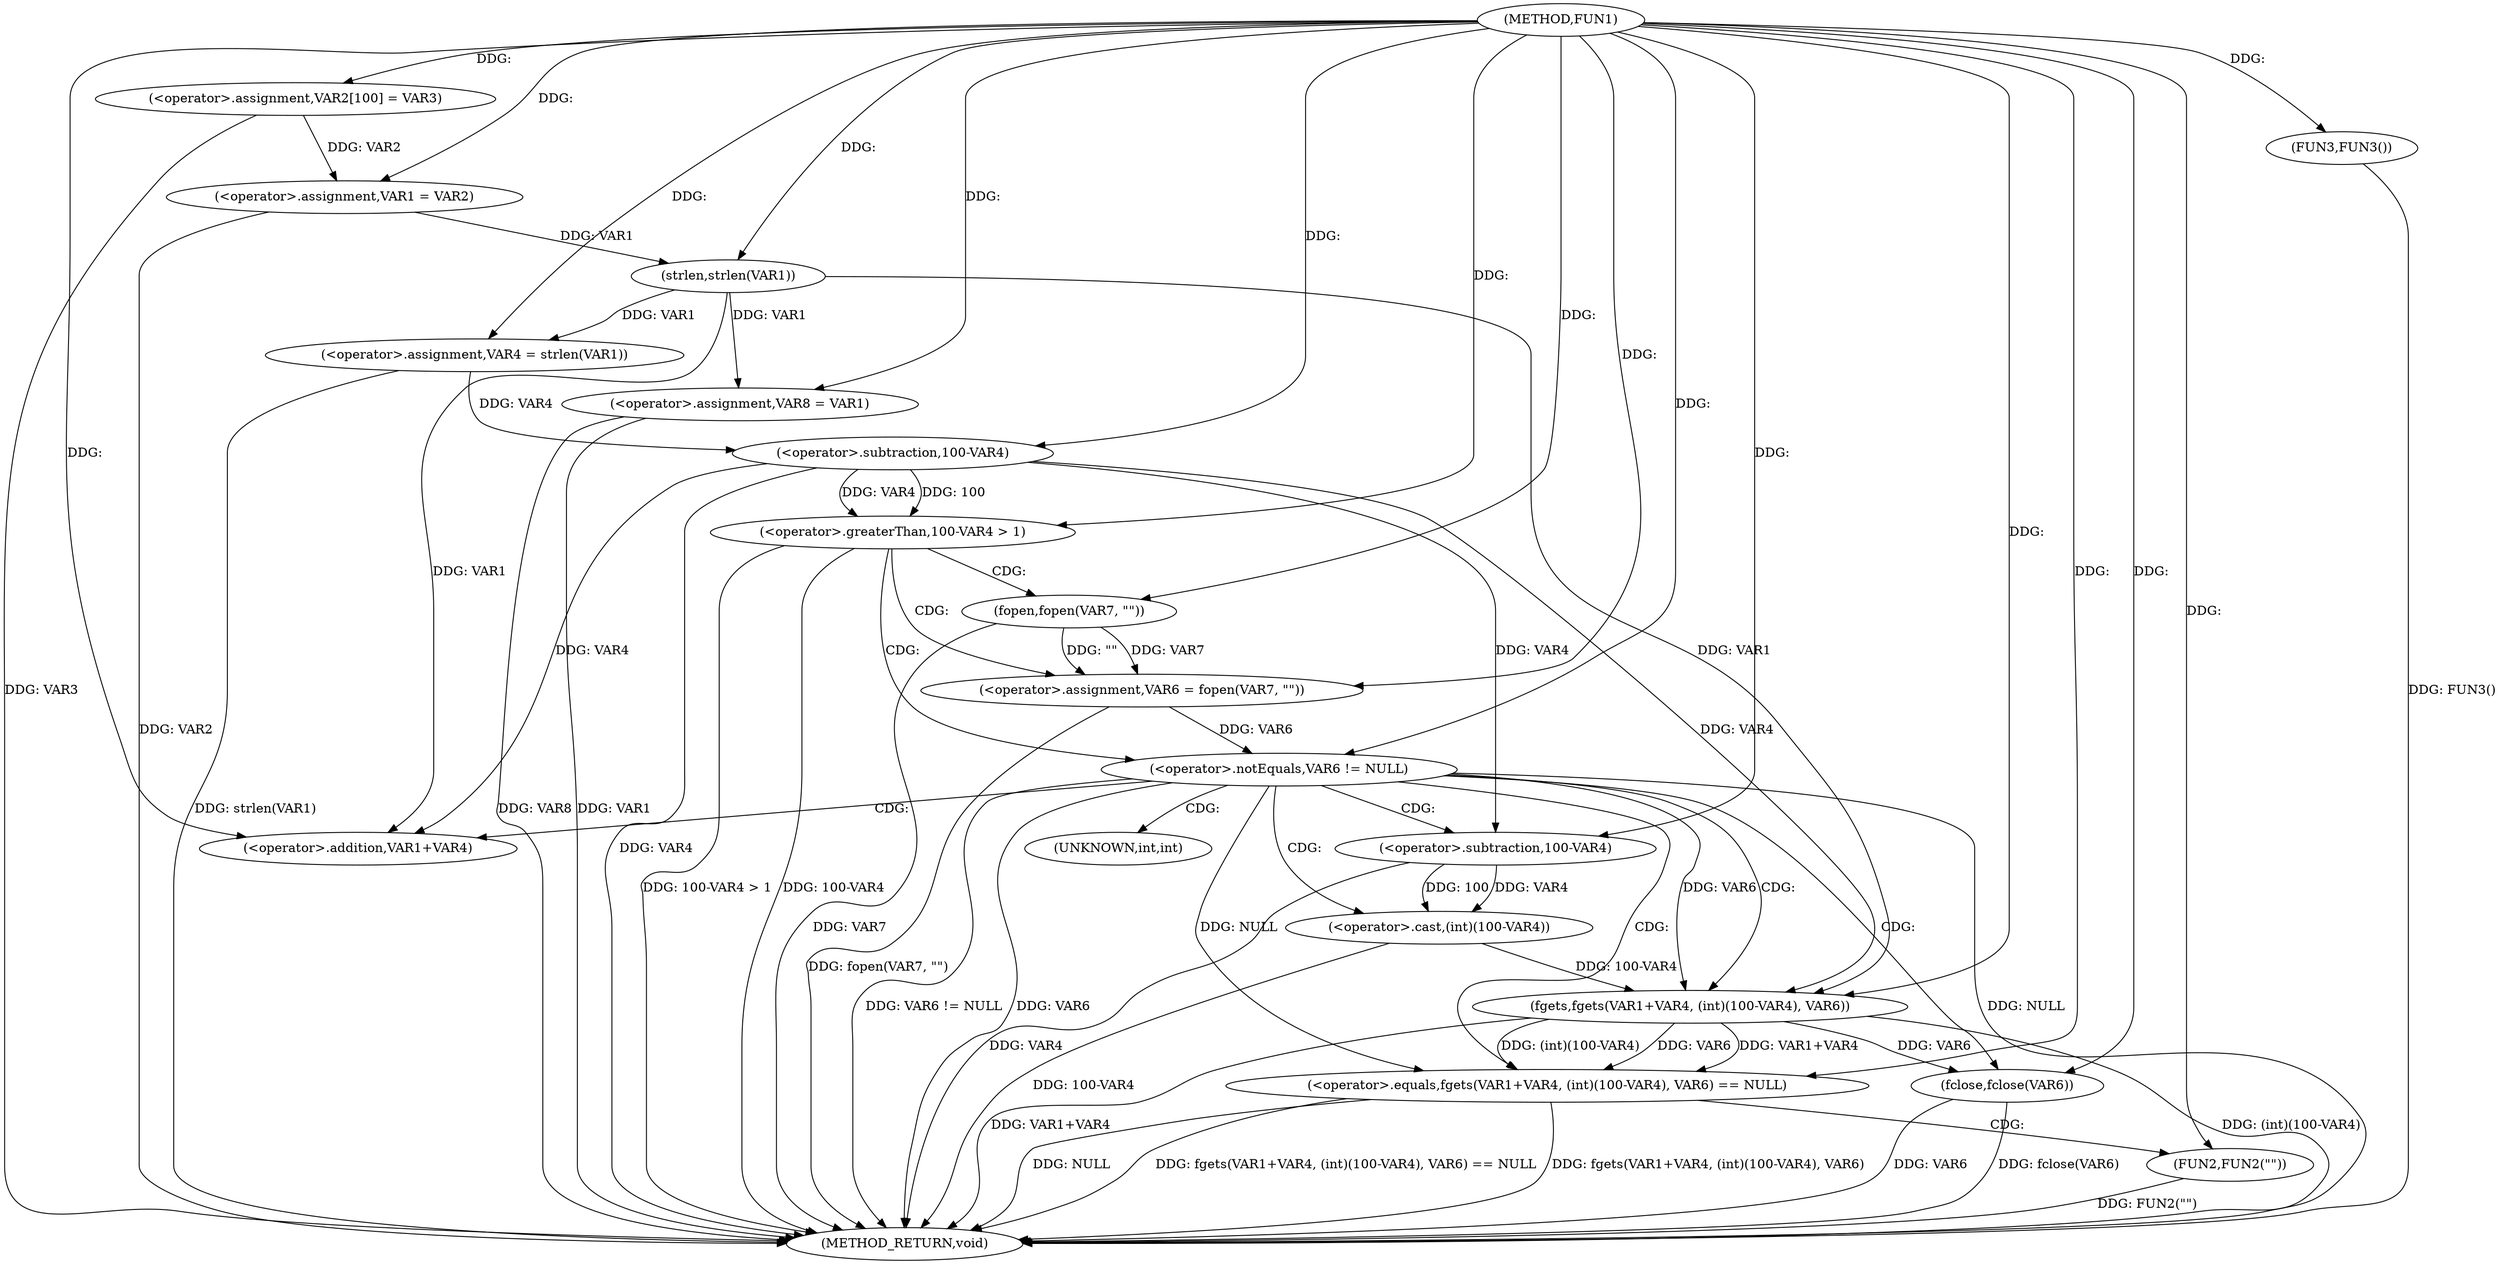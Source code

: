 digraph FUN1 {  
"1000100" [label = "(METHOD,FUN1)" ]
"1000156" [label = "(METHOD_RETURN,void)" ]
"1000104" [label = "(<operator>.assignment,VAR2[100] = VAR3)" ]
"1000107" [label = "(<operator>.assignment,VAR1 = VAR2)" ]
"1000112" [label = "(<operator>.assignment,VAR4 = strlen(VAR1))" ]
"1000114" [label = "(strlen,strlen(VAR1))" ]
"1000118" [label = "(<operator>.greaterThan,100-VAR4 > 1)" ]
"1000119" [label = "(<operator>.subtraction,100-VAR4)" ]
"1000124" [label = "(<operator>.assignment,VAR6 = fopen(VAR7, \"\"))" ]
"1000126" [label = "(fopen,fopen(VAR7, \"\"))" ]
"1000130" [label = "(<operator>.notEquals,VAR6 != NULL)" ]
"1000135" [label = "(<operator>.equals,fgets(VAR1+VAR4, (int)(100-VAR4), VAR6) == NULL)" ]
"1000136" [label = "(fgets,fgets(VAR1+VAR4, (int)(100-VAR4), VAR6))" ]
"1000137" [label = "(<operator>.addition,VAR1+VAR4)" ]
"1000140" [label = "(<operator>.cast,(int)(100-VAR4))" ]
"1000142" [label = "(<operator>.subtraction,100-VAR4)" ]
"1000148" [label = "(FUN2,FUN2(\"\"))" ]
"1000150" [label = "(fclose,fclose(VAR6))" ]
"1000152" [label = "(<operator>.assignment,VAR8 = VAR1)" ]
"1000155" [label = "(FUN3,FUN3())" ]
"1000141" [label = "(UNKNOWN,int,int)" ]
  "1000140" -> "1000156"  [ label = "DDG: 100-VAR4"] 
  "1000112" -> "1000156"  [ label = "DDG: strlen(VAR1)"] 
  "1000130" -> "1000156"  [ label = "DDG: NULL"] 
  "1000119" -> "1000156"  [ label = "DDG: VAR4"] 
  "1000148" -> "1000156"  [ label = "DDG: FUN2(\"\")"] 
  "1000118" -> "1000156"  [ label = "DDG: 100-VAR4 > 1"] 
  "1000152" -> "1000156"  [ label = "DDG: VAR1"] 
  "1000135" -> "1000156"  [ label = "DDG: fgets(VAR1+VAR4, (int)(100-VAR4), VAR6) == NULL"] 
  "1000135" -> "1000156"  [ label = "DDG: fgets(VAR1+VAR4, (int)(100-VAR4), VAR6)"] 
  "1000150" -> "1000156"  [ label = "DDG: fclose(VAR6)"] 
  "1000118" -> "1000156"  [ label = "DDG: 100-VAR4"] 
  "1000135" -> "1000156"  [ label = "DDG: NULL"] 
  "1000130" -> "1000156"  [ label = "DDG: VAR6 != NULL"] 
  "1000124" -> "1000156"  [ label = "DDG: fopen(VAR7, \"\")"] 
  "1000150" -> "1000156"  [ label = "DDG: VAR6"] 
  "1000136" -> "1000156"  [ label = "DDG: (int)(100-VAR4)"] 
  "1000155" -> "1000156"  [ label = "DDG: FUN3()"] 
  "1000142" -> "1000156"  [ label = "DDG: VAR4"] 
  "1000126" -> "1000156"  [ label = "DDG: VAR7"] 
  "1000152" -> "1000156"  [ label = "DDG: VAR8"] 
  "1000136" -> "1000156"  [ label = "DDG: VAR1+VAR4"] 
  "1000104" -> "1000156"  [ label = "DDG: VAR3"] 
  "1000107" -> "1000156"  [ label = "DDG: VAR2"] 
  "1000130" -> "1000156"  [ label = "DDG: VAR6"] 
  "1000100" -> "1000104"  [ label = "DDG: "] 
  "1000104" -> "1000107"  [ label = "DDG: VAR2"] 
  "1000100" -> "1000107"  [ label = "DDG: "] 
  "1000114" -> "1000112"  [ label = "DDG: VAR1"] 
  "1000100" -> "1000112"  [ label = "DDG: "] 
  "1000107" -> "1000114"  [ label = "DDG: VAR1"] 
  "1000100" -> "1000114"  [ label = "DDG: "] 
  "1000119" -> "1000118"  [ label = "DDG: 100"] 
  "1000119" -> "1000118"  [ label = "DDG: VAR4"] 
  "1000100" -> "1000119"  [ label = "DDG: "] 
  "1000112" -> "1000119"  [ label = "DDG: VAR4"] 
  "1000100" -> "1000118"  [ label = "DDG: "] 
  "1000126" -> "1000124"  [ label = "DDG: VAR7"] 
  "1000126" -> "1000124"  [ label = "DDG: \"\""] 
  "1000100" -> "1000124"  [ label = "DDG: "] 
  "1000100" -> "1000126"  [ label = "DDG: "] 
  "1000124" -> "1000130"  [ label = "DDG: VAR6"] 
  "1000100" -> "1000130"  [ label = "DDG: "] 
  "1000136" -> "1000135"  [ label = "DDG: VAR1+VAR4"] 
  "1000136" -> "1000135"  [ label = "DDG: (int)(100-VAR4)"] 
  "1000136" -> "1000135"  [ label = "DDG: VAR6"] 
  "1000114" -> "1000136"  [ label = "DDG: VAR1"] 
  "1000100" -> "1000136"  [ label = "DDG: "] 
  "1000119" -> "1000136"  [ label = "DDG: VAR4"] 
  "1000114" -> "1000137"  [ label = "DDG: VAR1"] 
  "1000100" -> "1000137"  [ label = "DDG: "] 
  "1000119" -> "1000137"  [ label = "DDG: VAR4"] 
  "1000140" -> "1000136"  [ label = "DDG: 100-VAR4"] 
  "1000142" -> "1000140"  [ label = "DDG: 100"] 
  "1000142" -> "1000140"  [ label = "DDG: VAR4"] 
  "1000100" -> "1000142"  [ label = "DDG: "] 
  "1000119" -> "1000142"  [ label = "DDG: VAR4"] 
  "1000130" -> "1000136"  [ label = "DDG: VAR6"] 
  "1000130" -> "1000135"  [ label = "DDG: NULL"] 
  "1000100" -> "1000135"  [ label = "DDG: "] 
  "1000100" -> "1000148"  [ label = "DDG: "] 
  "1000136" -> "1000150"  [ label = "DDG: VAR6"] 
  "1000100" -> "1000150"  [ label = "DDG: "] 
  "1000114" -> "1000152"  [ label = "DDG: VAR1"] 
  "1000100" -> "1000152"  [ label = "DDG: "] 
  "1000100" -> "1000155"  [ label = "DDG: "] 
  "1000118" -> "1000126"  [ label = "CDG: "] 
  "1000118" -> "1000124"  [ label = "CDG: "] 
  "1000118" -> "1000130"  [ label = "CDG: "] 
  "1000130" -> "1000142"  [ label = "CDG: "] 
  "1000130" -> "1000137"  [ label = "CDG: "] 
  "1000130" -> "1000141"  [ label = "CDG: "] 
  "1000130" -> "1000150"  [ label = "CDG: "] 
  "1000130" -> "1000135"  [ label = "CDG: "] 
  "1000130" -> "1000136"  [ label = "CDG: "] 
  "1000130" -> "1000140"  [ label = "CDG: "] 
  "1000135" -> "1000148"  [ label = "CDG: "] 
}
